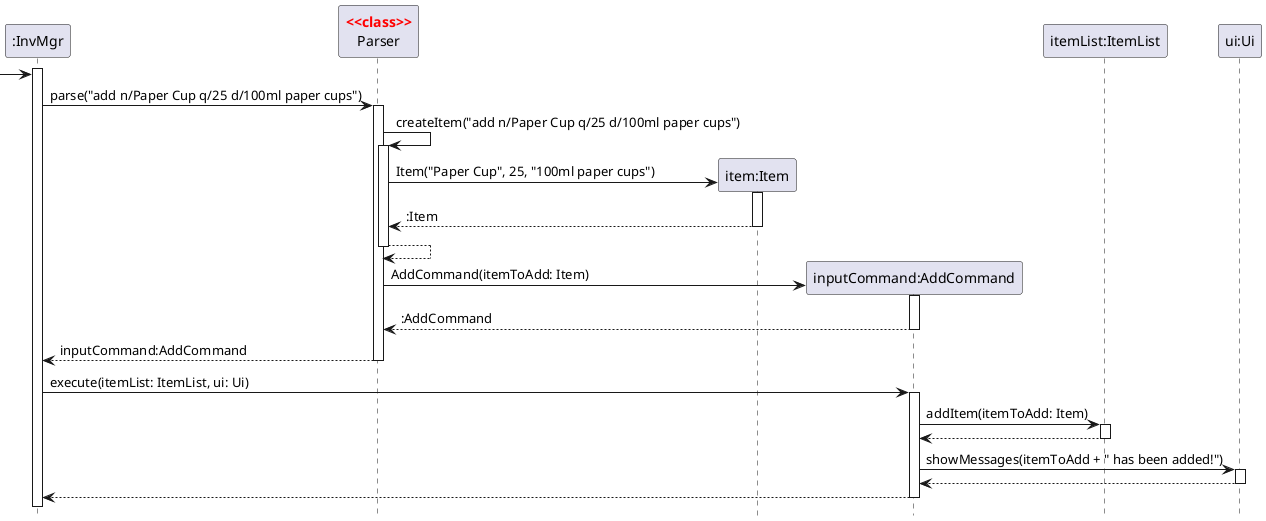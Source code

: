 @startuml
'https://plantuml.com/sequence-diagram
hide footbox

skinparam guillemet false
skinparam sequenceStereotypeFontColor red
skinparam sequenceStereotypeFontStyle bold

Participant ":InvMgr" as invmgr
Participant "Parser" as parser <<class>>
Participant "item:Item" as item
Participant "inputCommand:AddCommand" as cmd
Participant "itemList:ItemList" as itemlist
Participant "ui:Ui" as ui

activate invmgr

-> invmgr
invmgr -> parser:parse("add n/Paper Cup q/25 d/100ml paper cups")
activate parser

parser -> parser:createItem("add n/Paper Cup q/25 d/100ml paper cups")
activate parser

create item
parser -> item:Item("Paper Cup", 25, "100ml paper cups")
activate item
return :Item

return

create cmd
parser -> cmd:AddCommand(itemToAdd: Item)
activate cmd
return :AddCommand

return inputCommand:AddCommand

invmgr -> cmd:execute(itemList: ItemList, ui: Ui)
activate cmd

cmd -> itemlist:addItem(itemToAdd: Item)
activate itemlist
return

cmd -> ui:showMessages(itemToAdd + " has been added!")
activate ui
return

return
@enduml